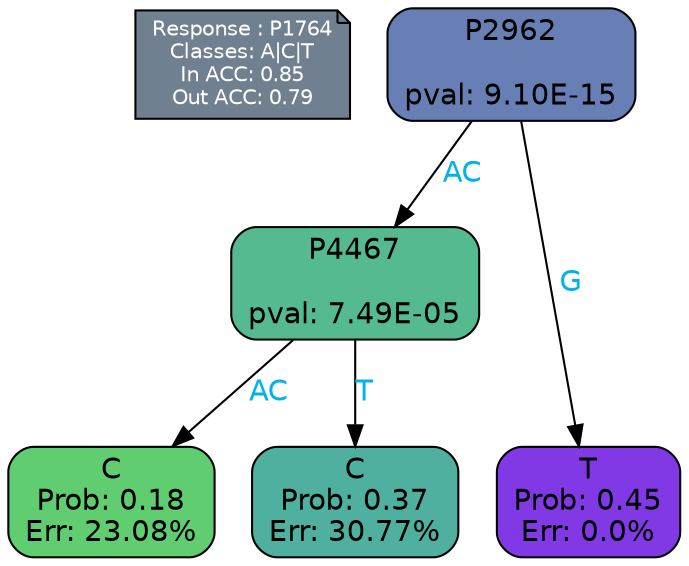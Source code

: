 digraph Tree {
node [shape=box, style="filled, rounded", color="black", fontname=helvetica] ;
graph [ranksep=equally, splines=polylines, bgcolor=transparent, dpi=600] ;
edge [fontname=helvetica] ;
LEGEND [label="Response : P1764
Classes: A|C|T
In ACC: 0.85
Out ACC: 0.79
",shape=note,align=left,style=filled,fillcolor="slategray",fontcolor="white",fontsize=10];1 [label="P2962

pval: 9.10E-15", fillcolor="#687fb6"] ;
2 [label="P4467

pval: 7.49E-05", fillcolor="#55ba8f"] ;
3 [label="C
Prob: 0.18
Err: 23.08%", fillcolor="#60cd70"] ;
4 [label="C
Prob: 0.37
Err: 30.77%", fillcolor="#4fb09f"] ;
5 [label="T
Prob: 0.45
Err: 0.0%", fillcolor="#8139e5"] ;
1 -> 2 [label="AC",fontcolor=deepskyblue2] ;
1 -> 5 [label="G",fontcolor=deepskyblue2] ;
2 -> 3 [label="AC",fontcolor=deepskyblue2] ;
2 -> 4 [label="T",fontcolor=deepskyblue2] ;
{rank = same; 3;4;5;}{rank = same; LEGEND;1;}}